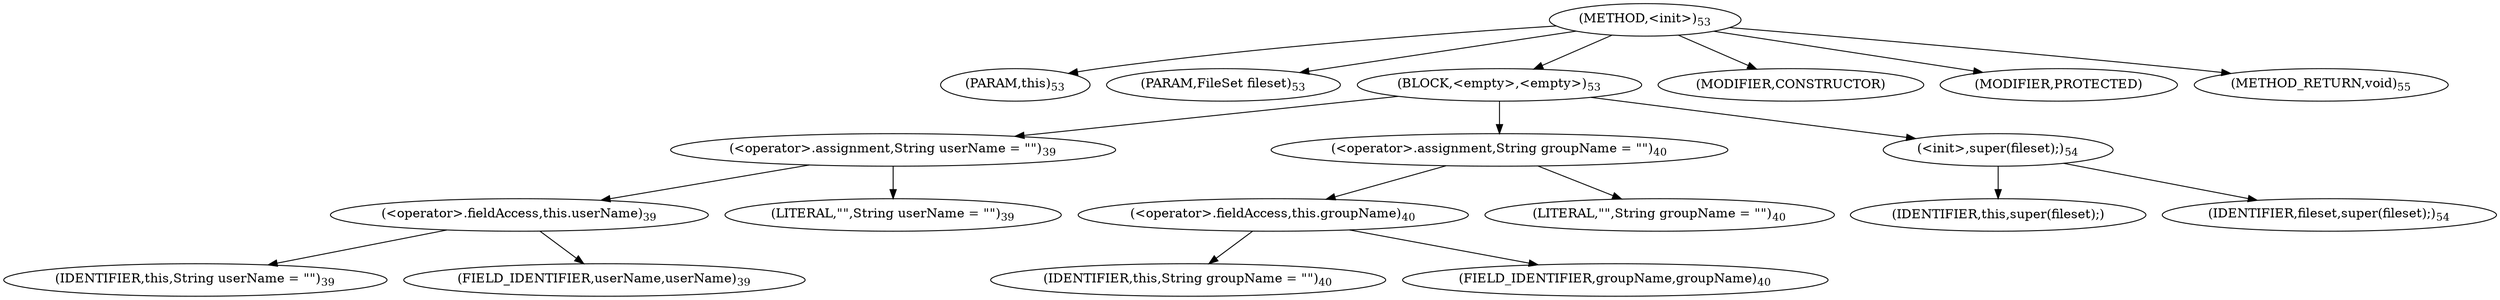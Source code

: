 digraph "&lt;init&gt;" {  
"106" [label = <(METHOD,&lt;init&gt;)<SUB>53</SUB>> ]
"6" [label = <(PARAM,this)<SUB>53</SUB>> ]
"107" [label = <(PARAM,FileSet fileset)<SUB>53</SUB>> ]
"108" [label = <(BLOCK,&lt;empty&gt;,&lt;empty&gt;)<SUB>53</SUB>> ]
"109" [label = <(&lt;operator&gt;.assignment,String userName = &quot;&quot;)<SUB>39</SUB>> ]
"110" [label = <(&lt;operator&gt;.fieldAccess,this.userName)<SUB>39</SUB>> ]
"111" [label = <(IDENTIFIER,this,String userName = &quot;&quot;)<SUB>39</SUB>> ]
"112" [label = <(FIELD_IDENTIFIER,userName,userName)<SUB>39</SUB>> ]
"113" [label = <(LITERAL,&quot;&quot;,String userName = &quot;&quot;)<SUB>39</SUB>> ]
"114" [label = <(&lt;operator&gt;.assignment,String groupName = &quot;&quot;)<SUB>40</SUB>> ]
"115" [label = <(&lt;operator&gt;.fieldAccess,this.groupName)<SUB>40</SUB>> ]
"116" [label = <(IDENTIFIER,this,String groupName = &quot;&quot;)<SUB>40</SUB>> ]
"117" [label = <(FIELD_IDENTIFIER,groupName,groupName)<SUB>40</SUB>> ]
"118" [label = <(LITERAL,&quot;&quot;,String groupName = &quot;&quot;)<SUB>40</SUB>> ]
"119" [label = <(&lt;init&gt;,super(fileset);)<SUB>54</SUB>> ]
"5" [label = <(IDENTIFIER,this,super(fileset);)> ]
"120" [label = <(IDENTIFIER,fileset,super(fileset);)<SUB>54</SUB>> ]
"121" [label = <(MODIFIER,CONSTRUCTOR)> ]
"122" [label = <(MODIFIER,PROTECTED)> ]
"123" [label = <(METHOD_RETURN,void)<SUB>55</SUB>> ]
  "106" -> "6" 
  "106" -> "107" 
  "106" -> "108" 
  "106" -> "121" 
  "106" -> "122" 
  "106" -> "123" 
  "108" -> "109" 
  "108" -> "114" 
  "108" -> "119" 
  "109" -> "110" 
  "109" -> "113" 
  "110" -> "111" 
  "110" -> "112" 
  "114" -> "115" 
  "114" -> "118" 
  "115" -> "116" 
  "115" -> "117" 
  "119" -> "5" 
  "119" -> "120" 
}
